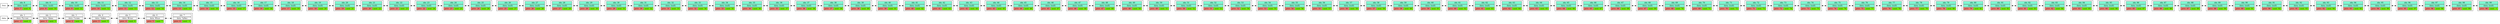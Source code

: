 digraph {
node [shape="box"]
edge [style="dashed" dir="both"]
dirtype = "both"
rankdir="LR"
	elem_1 [label=<<TABLE BORDER="0" CELLBORDER="1" CELLSPACING="3">
		<TR><TD COLSPAN="2" BGCOLOR="white"> idx: 1 </TD></TR>
		<TR><TD COLSPAN="2" BGCOLOR="white"> data: Руслан </TD></TR>
		<TR><TD BGCOLOR="salmon" PORT="prev"> prev: -1 </TD>
		<TD BGCOLOR="lawngreen" PORT="next"> next: 2 </TD></TR>
	</TABLE>>]
	elem_2 [label=<<TABLE BORDER="0" CELLBORDER="1" CELLSPACING="3">
		<TR><TD COLSPAN="2" BGCOLOR="white"> idx: 2 </TD></TR>
		<TR><TD COLSPAN="2" BGCOLOR="white"> data: Дима </TD></TR>
		<TR><TD BGCOLOR="salmon" PORT="prev"> prev: 1 </TD>
		<TD BGCOLOR="lawngreen" PORT="next"> next: 3 </TD></TR>
	</TABLE>>]
	elem_3 [label=<<TABLE BORDER="0" CELLBORDER="1" CELLSPACING="3">
		<TR><TD COLSPAN="2" BGCOLOR="white"> idx: 3 </TD></TR>
		<TR><TD COLSPAN="2" BGCOLOR="white"> data: Галим </TD></TR>
		<TR><TD BGCOLOR="salmon" PORT="prev"> prev: 2 </TD>
		<TD BGCOLOR="lawngreen" PORT="next"> next: 4 </TD></TR>
	</TABLE>>]
	elem_4 [label=<<TABLE BORDER="0" CELLBORDER="1" CELLSPACING="3">
		<TR><TD COLSPAN="2" BGCOLOR="white"> idx: 4 </TD></TR>
		<TR><TD COLSPAN="2" BGCOLOR="white"> data: Зайка </TD></TR>
		<TR><TD BGCOLOR="salmon" PORT="prev"> prev: 3 </TD>
		<TD BGCOLOR="lawngreen" PORT="next"> next: 5 </TD></TR>
	</TABLE>>]
	elem_5 [label=<<TABLE BORDER="0" CELLBORDER="1" CELLSPACING="3">
		<TR><TD COLSPAN="2" BGCOLOR="white"> idx: 5 </TD></TR>
		<TR><TD COLSPAN="2" BGCOLOR="white"> data: Игнат </TD></TR>
		<TR><TD BGCOLOR="salmon" PORT="prev"> prev: 4 </TD>
		<TD BGCOLOR="lawngreen" PORT="next"> next: 6 </TD></TR>
	</TABLE>>]
	elem_6 [label=<<TABLE BORDER="0" CELLBORDER="1" CELLSPACING="3">
		<TR><TD COLSPAN="2" BGCOLOR="white"> idx: 6 </TD></TR>
		<TR><TD COLSPAN="2" BGCOLOR="white"> data: Илья </TD></TR>
		<TR><TD BGCOLOR="salmon" PORT="prev"> prev: 5 </TD>
		<TD BGCOLOR="lawngreen" PORT="next"> next: 7 </TD></TR>
	</TABLE>>]
	elem_7 [label=<<TABLE BORDER="0" CELLBORDER="1" CELLSPACING="3">
		<TR><TD COLSPAN="2" BGCOLOR="white"> idx: 7 </TD></TR>
		<TR><TD COLSPAN="2" BGCOLOR="white"> data: Зубко </TD></TR>
		<TR><TD BGCOLOR="salmon" PORT="prev"> prev: 6 </TD>
		<TD BGCOLOR="lawngreen" PORT="next"> next: -1 </TD></TR>
	</TABLE>>]
"data" -> elem_1
elem_1 -> elem_2
elem_2 -> elem_3
elem_3 -> elem_4
elem_4 -> elem_5
elem_5 -> elem_6
elem_6 -> elem_7
	elem_free_8 [label=<<TABLE BORDER="0" CELLBORDER="1" CELLSPACING="3">
		<TR><TD COLSPAN="2" BGCOLOR="aquamarine"> idx: 8 </TD></TR>
		<TR><TD COLSPAN="2" BGCOLOR="aquamarine"> data: (null) </TD></TR>
		<TR><TD BGCOLOR="salmon" PORT="prev"> prev: 7 </TD>
		<TD BGCOLOR="lawngreen" PORT="next"> next: 9 </TD></TR>
	</TABLE>>]
	elem_free_9 [label=<<TABLE BORDER="0" CELLBORDER="1" CELLSPACING="3">
		<TR><TD COLSPAN="2" BGCOLOR="aquamarine"> idx: 9 </TD></TR>
		<TR><TD COLSPAN="2" BGCOLOR="aquamarine"> data: (null) </TD></TR>
		<TR><TD BGCOLOR="salmon" PORT="prev"> prev: 8 </TD>
		<TD BGCOLOR="lawngreen" PORT="next"> next: 10 </TD></TR>
	</TABLE>>]
	elem_free_10 [label=<<TABLE BORDER="0" CELLBORDER="1" CELLSPACING="3">
		<TR><TD COLSPAN="2" BGCOLOR="aquamarine"> idx: 10 </TD></TR>
		<TR><TD COLSPAN="2" BGCOLOR="aquamarine"> data: (null) </TD></TR>
		<TR><TD BGCOLOR="salmon" PORT="prev"> prev: 9 </TD>
		<TD BGCOLOR="lawngreen" PORT="next"> next: 11 </TD></TR>
	</TABLE>>]
	elem_free_11 [label=<<TABLE BORDER="0" CELLBORDER="1" CELLSPACING="3">
		<TR><TD COLSPAN="2" BGCOLOR="aquamarine"> idx: 11 </TD></TR>
		<TR><TD COLSPAN="2" BGCOLOR="aquamarine"> data: (null) </TD></TR>
		<TR><TD BGCOLOR="salmon" PORT="prev"> prev: 10 </TD>
		<TD BGCOLOR="lawngreen" PORT="next"> next: 12 </TD></TR>
	</TABLE>>]
	elem_free_12 [label=<<TABLE BORDER="0" CELLBORDER="1" CELLSPACING="3">
		<TR><TD COLSPAN="2" BGCOLOR="aquamarine"> idx: 12 </TD></TR>
		<TR><TD COLSPAN="2" BGCOLOR="aquamarine"> data: (null) </TD></TR>
		<TR><TD BGCOLOR="salmon" PORT="prev"> prev: 11 </TD>
		<TD BGCOLOR="lawngreen" PORT="next"> next: 13 </TD></TR>
	</TABLE>>]
	elem_free_13 [label=<<TABLE BORDER="0" CELLBORDER="1" CELLSPACING="3">
		<TR><TD COLSPAN="2" BGCOLOR="aquamarine"> idx: 13 </TD></TR>
		<TR><TD COLSPAN="2" BGCOLOR="aquamarine"> data: (null) </TD></TR>
		<TR><TD BGCOLOR="salmon" PORT="prev"> prev: 12 </TD>
		<TD BGCOLOR="lawngreen" PORT="next"> next: 14 </TD></TR>
	</TABLE>>]
	elem_free_14 [label=<<TABLE BORDER="0" CELLBORDER="1" CELLSPACING="3">
		<TR><TD COLSPAN="2" BGCOLOR="aquamarine"> idx: 14 </TD></TR>
		<TR><TD COLSPAN="2" BGCOLOR="aquamarine"> data: (null) </TD></TR>
		<TR><TD BGCOLOR="salmon" PORT="prev"> prev: 13 </TD>
		<TD BGCOLOR="lawngreen" PORT="next"> next: 15 </TD></TR>
	</TABLE>>]
	elem_free_15 [label=<<TABLE BORDER="0" CELLBORDER="1" CELLSPACING="3">
		<TR><TD COLSPAN="2" BGCOLOR="aquamarine"> idx: 15 </TD></TR>
		<TR><TD COLSPAN="2" BGCOLOR="aquamarine"> data: (null) </TD></TR>
		<TR><TD BGCOLOR="salmon" PORT="prev"> prev: 14 </TD>
		<TD BGCOLOR="lawngreen" PORT="next"> next: 16 </TD></TR>
	</TABLE>>]
	elem_free_16 [label=<<TABLE BORDER="0" CELLBORDER="1" CELLSPACING="3">
		<TR><TD COLSPAN="2" BGCOLOR="aquamarine"> idx: 16 </TD></TR>
		<TR><TD COLSPAN="2" BGCOLOR="aquamarine"> data: (null) </TD></TR>
		<TR><TD BGCOLOR="salmon" PORT="prev"> prev: 15 </TD>
		<TD BGCOLOR="lawngreen" PORT="next"> next: 17 </TD></TR>
	</TABLE>>]
	elem_free_17 [label=<<TABLE BORDER="0" CELLBORDER="1" CELLSPACING="3">
		<TR><TD COLSPAN="2" BGCOLOR="aquamarine"> idx: 17 </TD></TR>
		<TR><TD COLSPAN="2" BGCOLOR="aquamarine"> data: (null) </TD></TR>
		<TR><TD BGCOLOR="salmon" PORT="prev"> prev: 16 </TD>
		<TD BGCOLOR="lawngreen" PORT="next"> next: 18 </TD></TR>
	</TABLE>>]
	elem_free_18 [label=<<TABLE BORDER="0" CELLBORDER="1" CELLSPACING="3">
		<TR><TD COLSPAN="2" BGCOLOR="aquamarine"> idx: 18 </TD></TR>
		<TR><TD COLSPAN="2" BGCOLOR="aquamarine"> data: (null) </TD></TR>
		<TR><TD BGCOLOR="salmon" PORT="prev"> prev: 17 </TD>
		<TD BGCOLOR="lawngreen" PORT="next"> next: 19 </TD></TR>
	</TABLE>>]
	elem_free_19 [label=<<TABLE BORDER="0" CELLBORDER="1" CELLSPACING="3">
		<TR><TD COLSPAN="2" BGCOLOR="aquamarine"> idx: 19 </TD></TR>
		<TR><TD COLSPAN="2" BGCOLOR="aquamarine"> data: (null) </TD></TR>
		<TR><TD BGCOLOR="salmon" PORT="prev"> prev: 18 </TD>
		<TD BGCOLOR="lawngreen" PORT="next"> next: 20 </TD></TR>
	</TABLE>>]
	elem_free_20 [label=<<TABLE BORDER="0" CELLBORDER="1" CELLSPACING="3">
		<TR><TD COLSPAN="2" BGCOLOR="aquamarine"> idx: 20 </TD></TR>
		<TR><TD COLSPAN="2" BGCOLOR="aquamarine"> data: (null) </TD></TR>
		<TR><TD BGCOLOR="salmon" PORT="prev"> prev: 19 </TD>
		<TD BGCOLOR="lawngreen" PORT="next"> next: 21 </TD></TR>
	</TABLE>>]
	elem_free_21 [label=<<TABLE BORDER="0" CELLBORDER="1" CELLSPACING="3">
		<TR><TD COLSPAN="2" BGCOLOR="aquamarine"> idx: 21 </TD></TR>
		<TR><TD COLSPAN="2" BGCOLOR="aquamarine"> data: (null) </TD></TR>
		<TR><TD BGCOLOR="salmon" PORT="prev"> prev: 20 </TD>
		<TD BGCOLOR="lawngreen" PORT="next"> next: 22 </TD></TR>
	</TABLE>>]
	elem_free_22 [label=<<TABLE BORDER="0" CELLBORDER="1" CELLSPACING="3">
		<TR><TD COLSPAN="2" BGCOLOR="aquamarine"> idx: 22 </TD></TR>
		<TR><TD COLSPAN="2" BGCOLOR="aquamarine"> data: (null) </TD></TR>
		<TR><TD BGCOLOR="salmon" PORT="prev"> prev: 21 </TD>
		<TD BGCOLOR="lawngreen" PORT="next"> next: 23 </TD></TR>
	</TABLE>>]
	elem_free_23 [label=<<TABLE BORDER="0" CELLBORDER="1" CELLSPACING="3">
		<TR><TD COLSPAN="2" BGCOLOR="aquamarine"> idx: 23 </TD></TR>
		<TR><TD COLSPAN="2" BGCOLOR="aquamarine"> data: (null) </TD></TR>
		<TR><TD BGCOLOR="salmon" PORT="prev"> prev: 22 </TD>
		<TD BGCOLOR="lawngreen" PORT="next"> next: 24 </TD></TR>
	</TABLE>>]
	elem_free_24 [label=<<TABLE BORDER="0" CELLBORDER="1" CELLSPACING="3">
		<TR><TD COLSPAN="2" BGCOLOR="aquamarine"> idx: 24 </TD></TR>
		<TR><TD COLSPAN="2" BGCOLOR="aquamarine"> data: (null) </TD></TR>
		<TR><TD BGCOLOR="salmon" PORT="prev"> prev: 23 </TD>
		<TD BGCOLOR="lawngreen" PORT="next"> next: 25 </TD></TR>
	</TABLE>>]
	elem_free_25 [label=<<TABLE BORDER="0" CELLBORDER="1" CELLSPACING="3">
		<TR><TD COLSPAN="2" BGCOLOR="aquamarine"> idx: 25 </TD></TR>
		<TR><TD COLSPAN="2" BGCOLOR="aquamarine"> data: (null) </TD></TR>
		<TR><TD BGCOLOR="salmon" PORT="prev"> prev: 24 </TD>
		<TD BGCOLOR="lawngreen" PORT="next"> next: 26 </TD></TR>
	</TABLE>>]
	elem_free_26 [label=<<TABLE BORDER="0" CELLBORDER="1" CELLSPACING="3">
		<TR><TD COLSPAN="2" BGCOLOR="aquamarine"> idx: 26 </TD></TR>
		<TR><TD COLSPAN="2" BGCOLOR="aquamarine"> data: (null) </TD></TR>
		<TR><TD BGCOLOR="salmon" PORT="prev"> prev: 25 </TD>
		<TD BGCOLOR="lawngreen" PORT="next"> next: 27 </TD></TR>
	</TABLE>>]
	elem_free_27 [label=<<TABLE BORDER="0" CELLBORDER="1" CELLSPACING="3">
		<TR><TD COLSPAN="2" BGCOLOR="aquamarine"> idx: 27 </TD></TR>
		<TR><TD COLSPAN="2" BGCOLOR="aquamarine"> data: (null) </TD></TR>
		<TR><TD BGCOLOR="salmon" PORT="prev"> prev: 26 </TD>
		<TD BGCOLOR="lawngreen" PORT="next"> next: 28 </TD></TR>
	</TABLE>>]
	elem_free_28 [label=<<TABLE BORDER="0" CELLBORDER="1" CELLSPACING="3">
		<TR><TD COLSPAN="2" BGCOLOR="aquamarine"> idx: 28 </TD></TR>
		<TR><TD COLSPAN="2" BGCOLOR="aquamarine"> data: (null) </TD></TR>
		<TR><TD BGCOLOR="salmon" PORT="prev"> prev: 27 </TD>
		<TD BGCOLOR="lawngreen" PORT="next"> next: 29 </TD></TR>
	</TABLE>>]
	elem_free_29 [label=<<TABLE BORDER="0" CELLBORDER="1" CELLSPACING="3">
		<TR><TD COLSPAN="2" BGCOLOR="aquamarine"> idx: 29 </TD></TR>
		<TR><TD COLSPAN="2" BGCOLOR="aquamarine"> data: (null) </TD></TR>
		<TR><TD BGCOLOR="salmon" PORT="prev"> prev: 28 </TD>
		<TD BGCOLOR="lawngreen" PORT="next"> next: 30 </TD></TR>
	</TABLE>>]
	elem_free_30 [label=<<TABLE BORDER="0" CELLBORDER="1" CELLSPACING="3">
		<TR><TD COLSPAN="2" BGCOLOR="aquamarine"> idx: 30 </TD></TR>
		<TR><TD COLSPAN="2" BGCOLOR="aquamarine"> data: (null) </TD></TR>
		<TR><TD BGCOLOR="salmon" PORT="prev"> prev: 29 </TD>
		<TD BGCOLOR="lawngreen" PORT="next"> next: 31 </TD></TR>
	</TABLE>>]
	elem_free_31 [label=<<TABLE BORDER="0" CELLBORDER="1" CELLSPACING="3">
		<TR><TD COLSPAN="2" BGCOLOR="aquamarine"> idx: 31 </TD></TR>
		<TR><TD COLSPAN="2" BGCOLOR="aquamarine"> data: (null) </TD></TR>
		<TR><TD BGCOLOR="salmon" PORT="prev"> prev: 30 </TD>
		<TD BGCOLOR="lawngreen" PORT="next"> next: 32 </TD></TR>
	</TABLE>>]
	elem_free_32 [label=<<TABLE BORDER="0" CELLBORDER="1" CELLSPACING="3">
		<TR><TD COLSPAN="2" BGCOLOR="aquamarine"> idx: 32 </TD></TR>
		<TR><TD COLSPAN="2" BGCOLOR="aquamarine"> data: (null) </TD></TR>
		<TR><TD BGCOLOR="salmon" PORT="prev"> prev: 31 </TD>
		<TD BGCOLOR="lawngreen" PORT="next"> next: 33 </TD></TR>
	</TABLE>>]
	elem_free_33 [label=<<TABLE BORDER="0" CELLBORDER="1" CELLSPACING="3">
		<TR><TD COLSPAN="2" BGCOLOR="aquamarine"> idx: 33 </TD></TR>
		<TR><TD COLSPAN="2" BGCOLOR="aquamarine"> data: (null) </TD></TR>
		<TR><TD BGCOLOR="salmon" PORT="prev"> prev: 32 </TD>
		<TD BGCOLOR="lawngreen" PORT="next"> next: 34 </TD></TR>
	</TABLE>>]
	elem_free_34 [label=<<TABLE BORDER="0" CELLBORDER="1" CELLSPACING="3">
		<TR><TD COLSPAN="2" BGCOLOR="aquamarine"> idx: 34 </TD></TR>
		<TR><TD COLSPAN="2" BGCOLOR="aquamarine"> data: (null) </TD></TR>
		<TR><TD BGCOLOR="salmon" PORT="prev"> prev: 33 </TD>
		<TD BGCOLOR="lawngreen" PORT="next"> next: 35 </TD></TR>
	</TABLE>>]
	elem_free_35 [label=<<TABLE BORDER="0" CELLBORDER="1" CELLSPACING="3">
		<TR><TD COLSPAN="2" BGCOLOR="aquamarine"> idx: 35 </TD></TR>
		<TR><TD COLSPAN="2" BGCOLOR="aquamarine"> data: (null) </TD></TR>
		<TR><TD BGCOLOR="salmon" PORT="prev"> prev: 34 </TD>
		<TD BGCOLOR="lawngreen" PORT="next"> next: 36 </TD></TR>
	</TABLE>>]
	elem_free_36 [label=<<TABLE BORDER="0" CELLBORDER="1" CELLSPACING="3">
		<TR><TD COLSPAN="2" BGCOLOR="aquamarine"> idx: 36 </TD></TR>
		<TR><TD COLSPAN="2" BGCOLOR="aquamarine"> data: (null) </TD></TR>
		<TR><TD BGCOLOR="salmon" PORT="prev"> prev: 35 </TD>
		<TD BGCOLOR="lawngreen" PORT="next"> next: 37 </TD></TR>
	</TABLE>>]
	elem_free_37 [label=<<TABLE BORDER="0" CELLBORDER="1" CELLSPACING="3">
		<TR><TD COLSPAN="2" BGCOLOR="aquamarine"> idx: 37 </TD></TR>
		<TR><TD COLSPAN="2" BGCOLOR="aquamarine"> data: (null) </TD></TR>
		<TR><TD BGCOLOR="salmon" PORT="prev"> prev: 36 </TD>
		<TD BGCOLOR="lawngreen" PORT="next"> next: 38 </TD></TR>
	</TABLE>>]
	elem_free_38 [label=<<TABLE BORDER="0" CELLBORDER="1" CELLSPACING="3">
		<TR><TD COLSPAN="2" BGCOLOR="aquamarine"> idx: 38 </TD></TR>
		<TR><TD COLSPAN="2" BGCOLOR="aquamarine"> data: (null) </TD></TR>
		<TR><TD BGCOLOR="salmon" PORT="prev"> prev: 37 </TD>
		<TD BGCOLOR="lawngreen" PORT="next"> next: 39 </TD></TR>
	</TABLE>>]
	elem_free_39 [label=<<TABLE BORDER="0" CELLBORDER="1" CELLSPACING="3">
		<TR><TD COLSPAN="2" BGCOLOR="aquamarine"> idx: 39 </TD></TR>
		<TR><TD COLSPAN="2" BGCOLOR="aquamarine"> data: (null) </TD></TR>
		<TR><TD BGCOLOR="salmon" PORT="prev"> prev: 38 </TD>
		<TD BGCOLOR="lawngreen" PORT="next"> next: 40 </TD></TR>
	</TABLE>>]
	elem_free_40 [label=<<TABLE BORDER="0" CELLBORDER="1" CELLSPACING="3">
		<TR><TD COLSPAN="2" BGCOLOR="aquamarine"> idx: 40 </TD></TR>
		<TR><TD COLSPAN="2" BGCOLOR="aquamarine"> data: (null) </TD></TR>
		<TR><TD BGCOLOR="salmon" PORT="prev"> prev: 39 </TD>
		<TD BGCOLOR="lawngreen" PORT="next"> next: 41 </TD></TR>
	</TABLE>>]
	elem_free_41 [label=<<TABLE BORDER="0" CELLBORDER="1" CELLSPACING="3">
		<TR><TD COLSPAN="2" BGCOLOR="aquamarine"> idx: 41 </TD></TR>
		<TR><TD COLSPAN="2" BGCOLOR="aquamarine"> data: (null) </TD></TR>
		<TR><TD BGCOLOR="salmon" PORT="prev"> prev: 40 </TD>
		<TD BGCOLOR="lawngreen" PORT="next"> next: 42 </TD></TR>
	</TABLE>>]
	elem_free_42 [label=<<TABLE BORDER="0" CELLBORDER="1" CELLSPACING="3">
		<TR><TD COLSPAN="2" BGCOLOR="aquamarine"> idx: 42 </TD></TR>
		<TR><TD COLSPAN="2" BGCOLOR="aquamarine"> data: (null) </TD></TR>
		<TR><TD BGCOLOR="salmon" PORT="prev"> prev: 41 </TD>
		<TD BGCOLOR="lawngreen" PORT="next"> next: 43 </TD></TR>
	</TABLE>>]
	elem_free_43 [label=<<TABLE BORDER="0" CELLBORDER="1" CELLSPACING="3">
		<TR><TD COLSPAN="2" BGCOLOR="aquamarine"> idx: 43 </TD></TR>
		<TR><TD COLSPAN="2" BGCOLOR="aquamarine"> data: (null) </TD></TR>
		<TR><TD BGCOLOR="salmon" PORT="prev"> prev: 42 </TD>
		<TD BGCOLOR="lawngreen" PORT="next"> next: 44 </TD></TR>
	</TABLE>>]
	elem_free_44 [label=<<TABLE BORDER="0" CELLBORDER="1" CELLSPACING="3">
		<TR><TD COLSPAN="2" BGCOLOR="aquamarine"> idx: 44 </TD></TR>
		<TR><TD COLSPAN="2" BGCOLOR="aquamarine"> data: (null) </TD></TR>
		<TR><TD BGCOLOR="salmon" PORT="prev"> prev: 43 </TD>
		<TD BGCOLOR="lawngreen" PORT="next"> next: 45 </TD></TR>
	</TABLE>>]
	elem_free_45 [label=<<TABLE BORDER="0" CELLBORDER="1" CELLSPACING="3">
		<TR><TD COLSPAN="2" BGCOLOR="aquamarine"> idx: 45 </TD></TR>
		<TR><TD COLSPAN="2" BGCOLOR="aquamarine"> data: (null) </TD></TR>
		<TR><TD BGCOLOR="salmon" PORT="prev"> prev: 44 </TD>
		<TD BGCOLOR="lawngreen" PORT="next"> next: 46 </TD></TR>
	</TABLE>>]
	elem_free_46 [label=<<TABLE BORDER="0" CELLBORDER="1" CELLSPACING="3">
		<TR><TD COLSPAN="2" BGCOLOR="aquamarine"> idx: 46 </TD></TR>
		<TR><TD COLSPAN="2" BGCOLOR="aquamarine"> data: (null) </TD></TR>
		<TR><TD BGCOLOR="salmon" PORT="prev"> prev: 45 </TD>
		<TD BGCOLOR="lawngreen" PORT="next"> next: 47 </TD></TR>
	</TABLE>>]
	elem_free_47 [label=<<TABLE BORDER="0" CELLBORDER="1" CELLSPACING="3">
		<TR><TD COLSPAN="2" BGCOLOR="aquamarine"> idx: 47 </TD></TR>
		<TR><TD COLSPAN="2" BGCOLOR="aquamarine"> data: (null) </TD></TR>
		<TR><TD BGCOLOR="salmon" PORT="prev"> prev: 46 </TD>
		<TD BGCOLOR="lawngreen" PORT="next"> next: 48 </TD></TR>
	</TABLE>>]
	elem_free_48 [label=<<TABLE BORDER="0" CELLBORDER="1" CELLSPACING="3">
		<TR><TD COLSPAN="2" BGCOLOR="aquamarine"> idx: 48 </TD></TR>
		<TR><TD COLSPAN="2" BGCOLOR="aquamarine"> data: (null) </TD></TR>
		<TR><TD BGCOLOR="salmon" PORT="prev"> prev: 47 </TD>
		<TD BGCOLOR="lawngreen" PORT="next"> next: 49 </TD></TR>
	</TABLE>>]
	elem_free_49 [label=<<TABLE BORDER="0" CELLBORDER="1" CELLSPACING="3">
		<TR><TD COLSPAN="2" BGCOLOR="aquamarine"> idx: 49 </TD></TR>
		<TR><TD COLSPAN="2" BGCOLOR="aquamarine"> data: (null) </TD></TR>
		<TR><TD BGCOLOR="salmon" PORT="prev"> prev: 48 </TD>
		<TD BGCOLOR="lawngreen" PORT="next"> next: 50 </TD></TR>
	</TABLE>>]
	elem_free_50 [label=<<TABLE BORDER="0" CELLBORDER="1" CELLSPACING="3">
		<TR><TD COLSPAN="2" BGCOLOR="aquamarine"> idx: 50 </TD></TR>
		<TR><TD COLSPAN="2" BGCOLOR="aquamarine"> data: (null) </TD></TR>
		<TR><TD BGCOLOR="salmon" PORT="prev"> prev: 49 </TD>
		<TD BGCOLOR="lawngreen" PORT="next"> next: 51 </TD></TR>
	</TABLE>>]
	elem_free_51 [label=<<TABLE BORDER="0" CELLBORDER="1" CELLSPACING="3">
		<TR><TD COLSPAN="2" BGCOLOR="aquamarine"> idx: 51 </TD></TR>
		<TR><TD COLSPAN="2" BGCOLOR="aquamarine"> data: (null) </TD></TR>
		<TR><TD BGCOLOR="salmon" PORT="prev"> prev: 50 </TD>
		<TD BGCOLOR="lawngreen" PORT="next"> next: 52 </TD></TR>
	</TABLE>>]
	elem_free_52 [label=<<TABLE BORDER="0" CELLBORDER="1" CELLSPACING="3">
		<TR><TD COLSPAN="2" BGCOLOR="aquamarine"> idx: 52 </TD></TR>
		<TR><TD COLSPAN="2" BGCOLOR="aquamarine"> data: (null) </TD></TR>
		<TR><TD BGCOLOR="salmon" PORT="prev"> prev: 51 </TD>
		<TD BGCOLOR="lawngreen" PORT="next"> next: 53 </TD></TR>
	</TABLE>>]
	elem_free_53 [label=<<TABLE BORDER="0" CELLBORDER="1" CELLSPACING="3">
		<TR><TD COLSPAN="2" BGCOLOR="aquamarine"> idx: 53 </TD></TR>
		<TR><TD COLSPAN="2" BGCOLOR="aquamarine"> data: (null) </TD></TR>
		<TR><TD BGCOLOR="salmon" PORT="prev"> prev: 52 </TD>
		<TD BGCOLOR="lawngreen" PORT="next"> next: 54 </TD></TR>
	</TABLE>>]
	elem_free_54 [label=<<TABLE BORDER="0" CELLBORDER="1" CELLSPACING="3">
		<TR><TD COLSPAN="2" BGCOLOR="aquamarine"> idx: 54 </TD></TR>
		<TR><TD COLSPAN="2" BGCOLOR="aquamarine"> data: (null) </TD></TR>
		<TR><TD BGCOLOR="salmon" PORT="prev"> prev: 53 </TD>
		<TD BGCOLOR="lawngreen" PORT="next"> next: 55 </TD></TR>
	</TABLE>>]
	elem_free_55 [label=<<TABLE BORDER="0" CELLBORDER="1" CELLSPACING="3">
		<TR><TD COLSPAN="2" BGCOLOR="aquamarine"> idx: 55 </TD></TR>
		<TR><TD COLSPAN="2" BGCOLOR="aquamarine"> data: (null) </TD></TR>
		<TR><TD BGCOLOR="salmon" PORT="prev"> prev: 54 </TD>
		<TD BGCOLOR="lawngreen" PORT="next"> next: 56 </TD></TR>
	</TABLE>>]
	elem_free_56 [label=<<TABLE BORDER="0" CELLBORDER="1" CELLSPACING="3">
		<TR><TD COLSPAN="2" BGCOLOR="aquamarine"> idx: 56 </TD></TR>
		<TR><TD COLSPAN="2" BGCOLOR="aquamarine"> data: (null) </TD></TR>
		<TR><TD BGCOLOR="salmon" PORT="prev"> prev: 55 </TD>
		<TD BGCOLOR="lawngreen" PORT="next"> next: 57 </TD></TR>
	</TABLE>>]
	elem_free_57 [label=<<TABLE BORDER="0" CELLBORDER="1" CELLSPACING="3">
		<TR><TD COLSPAN="2" BGCOLOR="aquamarine"> idx: 57 </TD></TR>
		<TR><TD COLSPAN="2" BGCOLOR="aquamarine"> data: (null) </TD></TR>
		<TR><TD BGCOLOR="salmon" PORT="prev"> prev: 56 </TD>
		<TD BGCOLOR="lawngreen" PORT="next"> next: 58 </TD></TR>
	</TABLE>>]
	elem_free_58 [label=<<TABLE BORDER="0" CELLBORDER="1" CELLSPACING="3">
		<TR><TD COLSPAN="2" BGCOLOR="aquamarine"> idx: 58 </TD></TR>
		<TR><TD COLSPAN="2" BGCOLOR="aquamarine"> data: (null) </TD></TR>
		<TR><TD BGCOLOR="salmon" PORT="prev"> prev: 57 </TD>
		<TD BGCOLOR="lawngreen" PORT="next"> next: 59 </TD></TR>
	</TABLE>>]
	elem_free_59 [label=<<TABLE BORDER="0" CELLBORDER="1" CELLSPACING="3">
		<TR><TD COLSPAN="2" BGCOLOR="aquamarine"> idx: 59 </TD></TR>
		<TR><TD COLSPAN="2" BGCOLOR="aquamarine"> data: (null) </TD></TR>
		<TR><TD BGCOLOR="salmon" PORT="prev"> prev: 58 </TD>
		<TD BGCOLOR="lawngreen" PORT="next"> next: 60 </TD></TR>
	</TABLE>>]
	elem_free_60 [label=<<TABLE BORDER="0" CELLBORDER="1" CELLSPACING="3">
		<TR><TD COLSPAN="2" BGCOLOR="aquamarine"> idx: 60 </TD></TR>
		<TR><TD COLSPAN="2" BGCOLOR="aquamarine"> data: (null) </TD></TR>
		<TR><TD BGCOLOR="salmon" PORT="prev"> prev: 59 </TD>
		<TD BGCOLOR="lawngreen" PORT="next"> next: 61 </TD></TR>
	</TABLE>>]
	elem_free_61 [label=<<TABLE BORDER="0" CELLBORDER="1" CELLSPACING="3">
		<TR><TD COLSPAN="2" BGCOLOR="aquamarine"> idx: 61 </TD></TR>
		<TR><TD COLSPAN="2" BGCOLOR="aquamarine"> data: (null) </TD></TR>
		<TR><TD BGCOLOR="salmon" PORT="prev"> prev: 60 </TD>
		<TD BGCOLOR="lawngreen" PORT="next"> next: 62 </TD></TR>
	</TABLE>>]
	elem_free_62 [label=<<TABLE BORDER="0" CELLBORDER="1" CELLSPACING="3">
		<TR><TD COLSPAN="2" BGCOLOR="aquamarine"> idx: 62 </TD></TR>
		<TR><TD COLSPAN="2" BGCOLOR="aquamarine"> data: (null) </TD></TR>
		<TR><TD BGCOLOR="salmon" PORT="prev"> prev: 61 </TD>
		<TD BGCOLOR="lawngreen" PORT="next"> next: 63 </TD></TR>
	</TABLE>>]
	elem_free_63 [label=<<TABLE BORDER="0" CELLBORDER="1" CELLSPACING="3">
		<TR><TD COLSPAN="2" BGCOLOR="aquamarine"> idx: 63 </TD></TR>
		<TR><TD COLSPAN="2" BGCOLOR="aquamarine"> data: (null) </TD></TR>
		<TR><TD BGCOLOR="salmon" PORT="prev"> prev: 62 </TD>
		<TD BGCOLOR="lawngreen" PORT="next"> next: 64 </TD></TR>
	</TABLE>>]
	elem_free_64 [label=<<TABLE BORDER="0" CELLBORDER="1" CELLSPACING="3">
		<TR><TD COLSPAN="2" BGCOLOR="aquamarine"> idx: 64 </TD></TR>
		<TR><TD COLSPAN="2" BGCOLOR="aquamarine"> data: (null) </TD></TR>
		<TR><TD BGCOLOR="salmon" PORT="prev"> prev: 63 </TD>
		<TD BGCOLOR="lawngreen" PORT="next"> next: 65 </TD></TR>
	</TABLE>>]
	elem_free_65 [label=<<TABLE BORDER="0" CELLBORDER="1" CELLSPACING="3">
		<TR><TD COLSPAN="2" BGCOLOR="aquamarine"> idx: 65 </TD></TR>
		<TR><TD COLSPAN="2" BGCOLOR="aquamarine"> data: (null) </TD></TR>
		<TR><TD BGCOLOR="salmon" PORT="prev"> prev: 64 </TD>
		<TD BGCOLOR="lawngreen" PORT="next"> next: 66 </TD></TR>
	</TABLE>>]
	elem_free_66 [label=<<TABLE BORDER="0" CELLBORDER="1" CELLSPACING="3">
		<TR><TD COLSPAN="2" BGCOLOR="aquamarine"> idx: 66 </TD></TR>
		<TR><TD COLSPAN="2" BGCOLOR="aquamarine"> data: (null) </TD></TR>
		<TR><TD BGCOLOR="salmon" PORT="prev"> prev: 65 </TD>
		<TD BGCOLOR="lawngreen" PORT="next"> next: 67 </TD></TR>
	</TABLE>>]
	elem_free_67 [label=<<TABLE BORDER="0" CELLBORDER="1" CELLSPACING="3">
		<TR><TD COLSPAN="2" BGCOLOR="aquamarine"> idx: 67 </TD></TR>
		<TR><TD COLSPAN="2" BGCOLOR="aquamarine"> data: (null) </TD></TR>
		<TR><TD BGCOLOR="salmon" PORT="prev"> prev: 66 </TD>
		<TD BGCOLOR="lawngreen" PORT="next"> next: 68 </TD></TR>
	</TABLE>>]
	elem_free_68 [label=<<TABLE BORDER="0" CELLBORDER="1" CELLSPACING="3">
		<TR><TD COLSPAN="2" BGCOLOR="aquamarine"> idx: 68 </TD></TR>
		<TR><TD COLSPAN="2" BGCOLOR="aquamarine"> data: (null) </TD></TR>
		<TR><TD BGCOLOR="salmon" PORT="prev"> prev: 67 </TD>
		<TD BGCOLOR="lawngreen" PORT="next"> next: 69 </TD></TR>
	</TABLE>>]
	elem_free_69 [label=<<TABLE BORDER="0" CELLBORDER="1" CELLSPACING="3">
		<TR><TD COLSPAN="2" BGCOLOR="aquamarine"> idx: 69 </TD></TR>
		<TR><TD COLSPAN="2" BGCOLOR="aquamarine"> data: (null) </TD></TR>
		<TR><TD BGCOLOR="salmon" PORT="prev"> prev: 68 </TD>
		<TD BGCOLOR="lawngreen" PORT="next"> next: 70 </TD></TR>
	</TABLE>>]
	elem_free_70 [label=<<TABLE BORDER="0" CELLBORDER="1" CELLSPACING="3">
		<TR><TD COLSPAN="2" BGCOLOR="aquamarine"> idx: 70 </TD></TR>
		<TR><TD COLSPAN="2" BGCOLOR="aquamarine"> data: (null) </TD></TR>
		<TR><TD BGCOLOR="salmon" PORT="prev"> prev: 69 </TD>
		<TD BGCOLOR="lawngreen" PORT="next"> next: 71 </TD></TR>
	</TABLE>>]
	elem_free_71 [label=<<TABLE BORDER="0" CELLBORDER="1" CELLSPACING="3">
		<TR><TD COLSPAN="2" BGCOLOR="aquamarine"> idx: 71 </TD></TR>
		<TR><TD COLSPAN="2" BGCOLOR="aquamarine"> data: (null) </TD></TR>
		<TR><TD BGCOLOR="salmon" PORT="prev"> prev: 70 </TD>
		<TD BGCOLOR="lawngreen" PORT="next"> next: 72 </TD></TR>
	</TABLE>>]
	elem_free_72 [label=<<TABLE BORDER="0" CELLBORDER="1" CELLSPACING="3">
		<TR><TD COLSPAN="2" BGCOLOR="aquamarine"> idx: 72 </TD></TR>
		<TR><TD COLSPAN="2" BGCOLOR="aquamarine"> data: (null) </TD></TR>
		<TR><TD BGCOLOR="salmon" PORT="prev"> prev: 71 </TD>
		<TD BGCOLOR="lawngreen" PORT="next"> next: 73 </TD></TR>
	</TABLE>>]
	elem_free_73 [label=<<TABLE BORDER="0" CELLBORDER="1" CELLSPACING="3">
		<TR><TD COLSPAN="2" BGCOLOR="aquamarine"> idx: 73 </TD></TR>
		<TR><TD COLSPAN="2" BGCOLOR="aquamarine"> data: (null) </TD></TR>
		<TR><TD BGCOLOR="salmon" PORT="prev"> prev: 72 </TD>
		<TD BGCOLOR="lawngreen" PORT="next"> next: 74 </TD></TR>
	</TABLE>>]
	elem_free_74 [label=<<TABLE BORDER="0" CELLBORDER="1" CELLSPACING="3">
		<TR><TD COLSPAN="2" BGCOLOR="aquamarine"> idx: 74 </TD></TR>
		<TR><TD COLSPAN="2" BGCOLOR="aquamarine"> data: (null) </TD></TR>
		<TR><TD BGCOLOR="salmon" PORT="prev"> prev: 73 </TD>
		<TD BGCOLOR="lawngreen" PORT="next"> next: 75 </TD></TR>
	</TABLE>>]
	elem_free_75 [label=<<TABLE BORDER="0" CELLBORDER="1" CELLSPACING="3">
		<TR><TD COLSPAN="2" BGCOLOR="aquamarine"> idx: 75 </TD></TR>
		<TR><TD COLSPAN="2" BGCOLOR="aquamarine"> data: (null) </TD></TR>
		<TR><TD BGCOLOR="salmon" PORT="prev"> prev: 74 </TD>
		<TD BGCOLOR="lawngreen" PORT="next"> next: 76 </TD></TR>
	</TABLE>>]
	elem_free_76 [label=<<TABLE BORDER="0" CELLBORDER="1" CELLSPACING="3">
		<TR><TD COLSPAN="2" BGCOLOR="aquamarine"> idx: 76 </TD></TR>
		<TR><TD COLSPAN="2" BGCOLOR="aquamarine"> data: (null) </TD></TR>
		<TR><TD BGCOLOR="salmon" PORT="prev"> prev: 75 </TD>
		<TD BGCOLOR="lawngreen" PORT="next"> next: 77 </TD></TR>
	</TABLE>>]
	elem_free_77 [label=<<TABLE BORDER="0" CELLBORDER="1" CELLSPACING="3">
		<TR><TD COLSPAN="2" BGCOLOR="aquamarine"> idx: 77 </TD></TR>
		<TR><TD COLSPAN="2" BGCOLOR="aquamarine"> data: (null) </TD></TR>
		<TR><TD BGCOLOR="salmon" PORT="prev"> prev: 76 </TD>
		<TD BGCOLOR="lawngreen" PORT="next"> next: 78 </TD></TR>
	</TABLE>>]
	elem_free_78 [label=<<TABLE BORDER="0" CELLBORDER="1" CELLSPACING="3">
		<TR><TD COLSPAN="2" BGCOLOR="aquamarine"> idx: 78 </TD></TR>
		<TR><TD COLSPAN="2" BGCOLOR="aquamarine"> data: (null) </TD></TR>
		<TR><TD BGCOLOR="salmon" PORT="prev"> prev: 77 </TD>
		<TD BGCOLOR="lawngreen" PORT="next"> next: 79 </TD></TR>
	</TABLE>>]
	elem_free_79 [label=<<TABLE BORDER="0" CELLBORDER="1" CELLSPACING="3">
		<TR><TD COLSPAN="2" BGCOLOR="aquamarine"> idx: 79 </TD></TR>
		<TR><TD COLSPAN="2" BGCOLOR="aquamarine"> data: (null) </TD></TR>
		<TR><TD BGCOLOR="salmon" PORT="prev"> prev: 78 </TD>
		<TD BGCOLOR="lawngreen" PORT="next"> next: 80 </TD></TR>
	</TABLE>>]
	elem_free_80 [label=<<TABLE BORDER="0" CELLBORDER="1" CELLSPACING="3">
		<TR><TD COLSPAN="2" BGCOLOR="aquamarine"> idx: 80 </TD></TR>
		<TR><TD COLSPAN="2" BGCOLOR="aquamarine"> data: (null) </TD></TR>
		<TR><TD BGCOLOR="salmon" PORT="prev"> prev: 79 </TD>
		<TD BGCOLOR="lawngreen" PORT="next"> next: 81 </TD></TR>
	</TABLE>>]
	elem_free_81 [label=<<TABLE BORDER="0" CELLBORDER="1" CELLSPACING="3">
		<TR><TD COLSPAN="2" BGCOLOR="aquamarine"> idx: 81 </TD></TR>
		<TR><TD COLSPAN="2" BGCOLOR="aquamarine"> data: (null) </TD></TR>
		<TR><TD BGCOLOR="salmon" PORT="prev"> prev: 80 </TD>
		<TD BGCOLOR="lawngreen" PORT="next"> next: 82 </TD></TR>
	</TABLE>>]
	elem_free_82 [label=<<TABLE BORDER="0" CELLBORDER="1" CELLSPACING="3">
		<TR><TD COLSPAN="2" BGCOLOR="aquamarine"> idx: 82 </TD></TR>
		<TR><TD COLSPAN="2" BGCOLOR="aquamarine"> data: (null) </TD></TR>
		<TR><TD BGCOLOR="salmon" PORT="prev"> prev: 81 </TD>
		<TD BGCOLOR="lawngreen" PORT="next"> next: 83 </TD></TR>
	</TABLE>>]
	elem_free_83 [label=<<TABLE BORDER="0" CELLBORDER="1" CELLSPACING="3">
		<TR><TD COLSPAN="2" BGCOLOR="aquamarine"> idx: 83 </TD></TR>
		<TR><TD COLSPAN="2" BGCOLOR="aquamarine"> data: (null) </TD></TR>
		<TR><TD BGCOLOR="salmon" PORT="prev"> prev: 82 </TD>
		<TD BGCOLOR="lawngreen" PORT="next"> next: 84 </TD></TR>
	</TABLE>>]
	elem_free_84 [label=<<TABLE BORDER="0" CELLBORDER="1" CELLSPACING="3">
		<TR><TD COLSPAN="2" BGCOLOR="aquamarine"> idx: 84 </TD></TR>
		<TR><TD COLSPAN="2" BGCOLOR="aquamarine"> data: (null) </TD></TR>
		<TR><TD BGCOLOR="salmon" PORT="prev"> prev: 83 </TD>
		<TD BGCOLOR="lawngreen" PORT="next"> next: 85 </TD></TR>
	</TABLE>>]
	elem_free_85 [label=<<TABLE BORDER="0" CELLBORDER="1" CELLSPACING="3">
		<TR><TD COLSPAN="2" BGCOLOR="aquamarine"> idx: 85 </TD></TR>
		<TR><TD COLSPAN="2" BGCOLOR="aquamarine"> data: (null) </TD></TR>
		<TR><TD BGCOLOR="salmon" PORT="prev"> prev: 84 </TD>
		<TD BGCOLOR="lawngreen" PORT="next"> next: 86 </TD></TR>
	</TABLE>>]
	elem_free_86 [label=<<TABLE BORDER="0" CELLBORDER="1" CELLSPACING="3">
		<TR><TD COLSPAN="2" BGCOLOR="aquamarine"> idx: 86 </TD></TR>
		<TR><TD COLSPAN="2" BGCOLOR="aquamarine"> data: (null) </TD></TR>
		<TR><TD BGCOLOR="salmon" PORT="prev"> prev: 85 </TD>
		<TD BGCOLOR="lawngreen" PORT="next"> next: 87 </TD></TR>
	</TABLE>>]
	elem_free_87 [label=<<TABLE BORDER="0" CELLBORDER="1" CELLSPACING="3">
		<TR><TD COLSPAN="2" BGCOLOR="aquamarine"> idx: 87 </TD></TR>
		<TR><TD COLSPAN="2" BGCOLOR="aquamarine"> data: (null) </TD></TR>
		<TR><TD BGCOLOR="salmon" PORT="prev"> prev: 86 </TD>
		<TD BGCOLOR="lawngreen" PORT="next"> next: 88 </TD></TR>
	</TABLE>>]
	elem_free_88 [label=<<TABLE BORDER="0" CELLBORDER="1" CELLSPACING="3">
		<TR><TD COLSPAN="2" BGCOLOR="aquamarine"> idx: 88 </TD></TR>
		<TR><TD COLSPAN="2" BGCOLOR="aquamarine"> data: (null) </TD></TR>
		<TR><TD BGCOLOR="salmon" PORT="prev"> prev: 87 </TD>
		<TD BGCOLOR="lawngreen" PORT="next"> next: 89 </TD></TR>
	</TABLE>>]
	elem_free_89 [label=<<TABLE BORDER="0" CELLBORDER="1" CELLSPACING="3">
		<TR><TD COLSPAN="2" BGCOLOR="aquamarine"> idx: 89 </TD></TR>
		<TR><TD COLSPAN="2" BGCOLOR="aquamarine"> data: (null) </TD></TR>
		<TR><TD BGCOLOR="salmon" PORT="prev"> prev: 88 </TD>
		<TD BGCOLOR="lawngreen" PORT="next"> next: 90 </TD></TR>
	</TABLE>>]
	elem_free_90 [label=<<TABLE BORDER="0" CELLBORDER="1" CELLSPACING="3">
		<TR><TD COLSPAN="2" BGCOLOR="aquamarine"> idx: 90 </TD></TR>
		<TR><TD COLSPAN="2" BGCOLOR="aquamarine"> data: (null) </TD></TR>
		<TR><TD BGCOLOR="salmon" PORT="prev"> prev: 89 </TD>
		<TD BGCOLOR="lawngreen" PORT="next"> next: 91 </TD></TR>
	</TABLE>>]
	elem_free_91 [label=<<TABLE BORDER="0" CELLBORDER="1" CELLSPACING="3">
		<TR><TD COLSPAN="2" BGCOLOR="aquamarine"> idx: 91 </TD></TR>
		<TR><TD COLSPAN="2" BGCOLOR="aquamarine"> data: (null) </TD></TR>
		<TR><TD BGCOLOR="salmon" PORT="prev"> prev: 90 </TD>
		<TD BGCOLOR="lawngreen" PORT="next"> next: 92 </TD></TR>
	</TABLE>>]
	elem_free_92 [label=<<TABLE BORDER="0" CELLBORDER="1" CELLSPACING="3">
		<TR><TD COLSPAN="2" BGCOLOR="aquamarine"> idx: 92 </TD></TR>
		<TR><TD COLSPAN="2" BGCOLOR="aquamarine"> data: (null) </TD></TR>
		<TR><TD BGCOLOR="salmon" PORT="prev"> prev: 91 </TD>
		<TD BGCOLOR="lawngreen" PORT="next"> next: 93 </TD></TR>
	</TABLE>>]
	elem_free_93 [label=<<TABLE BORDER="0" CELLBORDER="1" CELLSPACING="3">
		<TR><TD COLSPAN="2" BGCOLOR="aquamarine"> idx: 93 </TD></TR>
		<TR><TD COLSPAN="2" BGCOLOR="aquamarine"> data: (null) </TD></TR>
		<TR><TD BGCOLOR="salmon" PORT="prev"> prev: 92 </TD>
		<TD BGCOLOR="lawngreen" PORT="next"> next: 94 </TD></TR>
	</TABLE>>]
	elem_free_94 [label=<<TABLE BORDER="0" CELLBORDER="1" CELLSPACING="3">
		<TR><TD COLSPAN="2" BGCOLOR="aquamarine"> idx: 94 </TD></TR>
		<TR><TD COLSPAN="2" BGCOLOR="aquamarine"> data: (null) </TD></TR>
		<TR><TD BGCOLOR="salmon" PORT="prev"> prev: 93 </TD>
		<TD BGCOLOR="lawngreen" PORT="next"> next: 95 </TD></TR>
	</TABLE>>]
	elem_free_95 [label=<<TABLE BORDER="0" CELLBORDER="1" CELLSPACING="3">
		<TR><TD COLSPAN="2" BGCOLOR="aquamarine"> idx: 95 </TD></TR>
		<TR><TD COLSPAN="2" BGCOLOR="aquamarine"> data: (null) </TD></TR>
		<TR><TD BGCOLOR="salmon" PORT="prev"> prev: 94 </TD>
		<TD BGCOLOR="lawngreen" PORT="next"> next: 96 </TD></TR>
	</TABLE>>]
	elem_free_96 [label=<<TABLE BORDER="0" CELLBORDER="1" CELLSPACING="3">
		<TR><TD COLSPAN="2" BGCOLOR="aquamarine"> idx: 96 </TD></TR>
		<TR><TD COLSPAN="2" BGCOLOR="aquamarine"> data: (null) </TD></TR>
		<TR><TD BGCOLOR="salmon" PORT="prev"> prev: 95 </TD>
		<TD BGCOLOR="lawngreen" PORT="next"> next: 97 </TD></TR>
	</TABLE>>]
	elem_free_97 [label=<<TABLE BORDER="0" CELLBORDER="1" CELLSPACING="3">
		<TR><TD COLSPAN="2" BGCOLOR="aquamarine"> idx: 97 </TD></TR>
		<TR><TD COLSPAN="2" BGCOLOR="aquamarine"> data: (null) </TD></TR>
		<TR><TD BGCOLOR="salmon" PORT="prev"> prev: 96 </TD>
		<TD BGCOLOR="lawngreen" PORT="next"> next: 98 </TD></TR>
	</TABLE>>]
	elem_free_98 [label=<<TABLE BORDER="0" CELLBORDER="1" CELLSPACING="3">
		<TR><TD COLSPAN="2" BGCOLOR="aquamarine"> idx: 98 </TD></TR>
		<TR><TD COLSPAN="2" BGCOLOR="aquamarine"> data: (null) </TD></TR>
		<TR><TD BGCOLOR="salmon" PORT="prev"> prev: 97 </TD>
		<TD BGCOLOR="lawngreen" PORT="next"> next: 99 </TD></TR>
	</TABLE>>]
	elem_free_99 [label=<<TABLE BORDER="0" CELLBORDER="1" CELLSPACING="3">
		<TR><TD COLSPAN="2" BGCOLOR="aquamarine"> idx: 99 </TD></TR>
		<TR><TD COLSPAN="2" BGCOLOR="aquamarine"> data: (null) </TD></TR>
		<TR><TD BGCOLOR="salmon" PORT="prev"> prev: 98 </TD>
		<TD BGCOLOR="lawngreen" PORT="next"> next: -1 </TD></TR>
	</TABLE>>]
"free" -> elem_free_8
elem_free_8 -> elem_free_9
elem_free_9 -> elem_free_10
elem_free_10 -> elem_free_11
elem_free_11 -> elem_free_12
elem_free_12 -> elem_free_13
elem_free_13 -> elem_free_14
elem_free_14 -> elem_free_15
elem_free_15 -> elem_free_16
elem_free_16 -> elem_free_17
elem_free_17 -> elem_free_18
elem_free_18 -> elem_free_19
elem_free_19 -> elem_free_20
elem_free_20 -> elem_free_21
elem_free_21 -> elem_free_22
elem_free_22 -> elem_free_23
elem_free_23 -> elem_free_24
elem_free_24 -> elem_free_25
elem_free_25 -> elem_free_26
elem_free_26 -> elem_free_27
elem_free_27 -> elem_free_28
elem_free_28 -> elem_free_29
elem_free_29 -> elem_free_30
elem_free_30 -> elem_free_31
elem_free_31 -> elem_free_32
elem_free_32 -> elem_free_33
elem_free_33 -> elem_free_34
elem_free_34 -> elem_free_35
elem_free_35 -> elem_free_36
elem_free_36 -> elem_free_37
elem_free_37 -> elem_free_38
elem_free_38 -> elem_free_39
elem_free_39 -> elem_free_40
elem_free_40 -> elem_free_41
elem_free_41 -> elem_free_42
elem_free_42 -> elem_free_43
elem_free_43 -> elem_free_44
elem_free_44 -> elem_free_45
elem_free_45 -> elem_free_46
elem_free_46 -> elem_free_47
elem_free_47 -> elem_free_48
elem_free_48 -> elem_free_49
elem_free_49 -> elem_free_50
elem_free_50 -> elem_free_51
elem_free_51 -> elem_free_52
elem_free_52 -> elem_free_53
elem_free_53 -> elem_free_54
elem_free_54 -> elem_free_55
elem_free_55 -> elem_free_56
elem_free_56 -> elem_free_57
elem_free_57 -> elem_free_58
elem_free_58 -> elem_free_59
elem_free_59 -> elem_free_60
elem_free_60 -> elem_free_61
elem_free_61 -> elem_free_62
elem_free_62 -> elem_free_63
elem_free_63 -> elem_free_64
elem_free_64 -> elem_free_65
elem_free_65 -> elem_free_66
elem_free_66 -> elem_free_67
elem_free_67 -> elem_free_68
elem_free_68 -> elem_free_69
elem_free_69 -> elem_free_70
elem_free_70 -> elem_free_71
elem_free_71 -> elem_free_72
elem_free_72 -> elem_free_73
elem_free_73 -> elem_free_74
elem_free_74 -> elem_free_75
elem_free_75 -> elem_free_76
elem_free_76 -> elem_free_77
elem_free_77 -> elem_free_78
elem_free_78 -> elem_free_79
elem_free_79 -> elem_free_80
elem_free_80 -> elem_free_81
elem_free_81 -> elem_free_82
elem_free_82 -> elem_free_83
elem_free_83 -> elem_free_84
elem_free_84 -> elem_free_85
elem_free_85 -> elem_free_86
elem_free_86 -> elem_free_87
elem_free_87 -> elem_free_88
elem_free_88 -> elem_free_89
elem_free_89 -> elem_free_90
elem_free_90 -> elem_free_91
elem_free_91 -> elem_free_92
elem_free_92 -> elem_free_93
elem_free_93 -> elem_free_94
elem_free_94 -> elem_free_95
elem_free_95 -> elem_free_96
elem_free_96 -> elem_free_97
elem_free_97 -> elem_free_98
elem_free_98 -> elem_free_99
}
